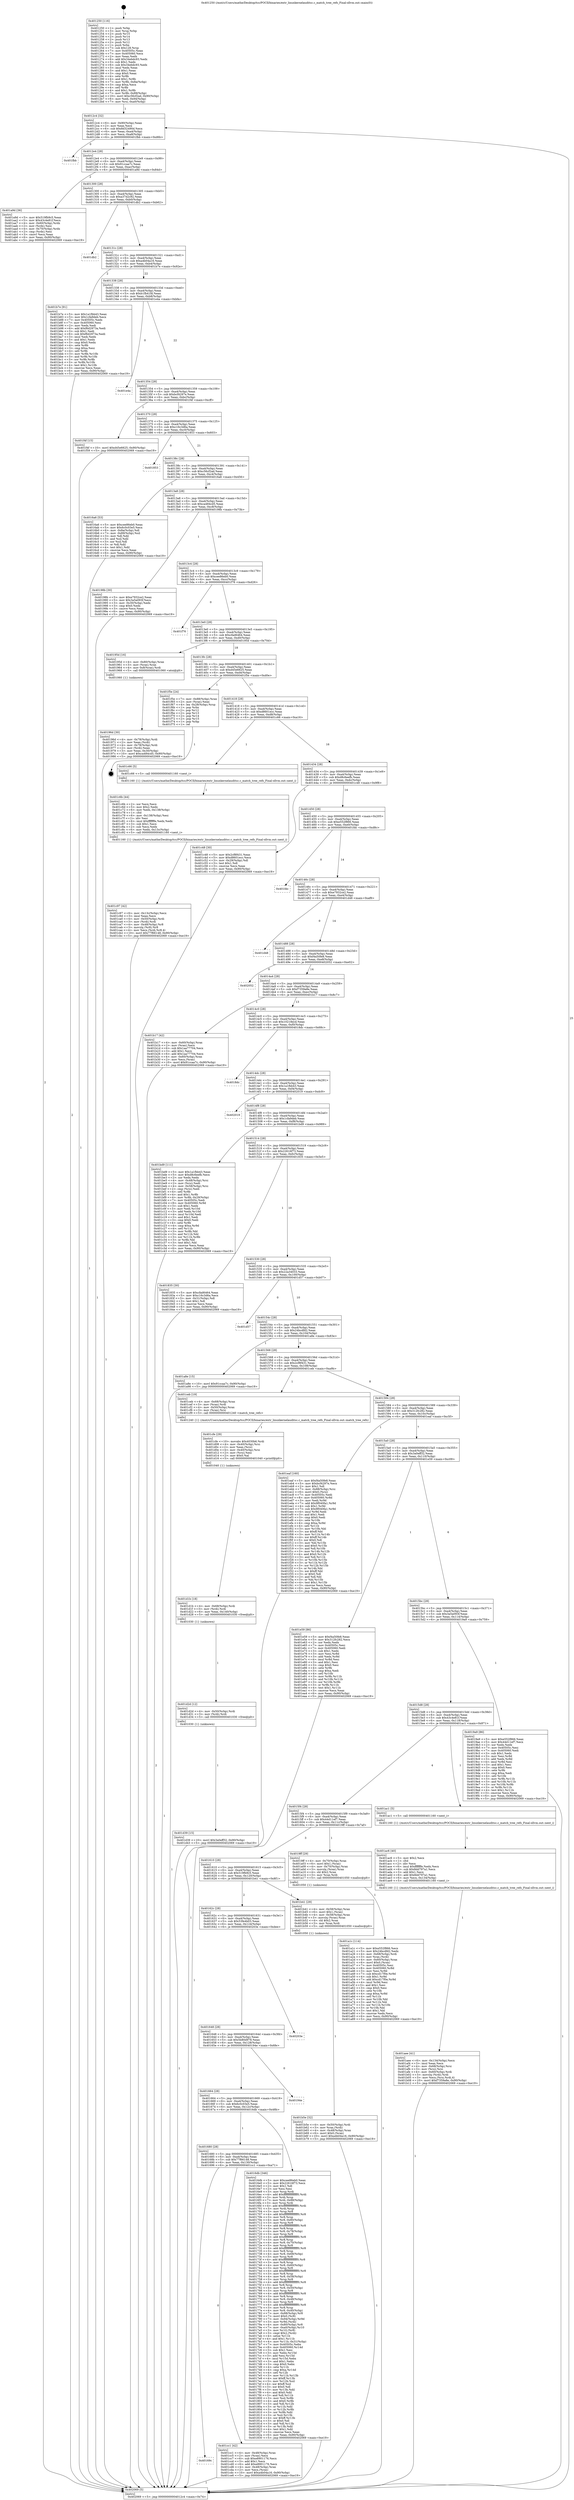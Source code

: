 digraph "0x401250" {
  label = "0x401250 (/mnt/c/Users/mathe/Desktop/tcc/POCII/binaries/extr_linuxkernelauditsc.c_match_tree_refs_Final-ollvm.out::main(0))"
  labelloc = "t"
  node[shape=record]

  Entry [label="",width=0.3,height=0.3,shape=circle,fillcolor=black,style=filled]
  "0x4012c4" [label="{
     0x4012c4 [32]\l
     | [instrs]\l
     &nbsp;&nbsp;0x4012c4 \<+6\>: mov -0x90(%rbp),%eax\l
     &nbsp;&nbsp;0x4012ca \<+2\>: mov %eax,%ecx\l
     &nbsp;&nbsp;0x4012cc \<+6\>: sub $0x8d32490d,%ecx\l
     &nbsp;&nbsp;0x4012d2 \<+6\>: mov %eax,-0xa4(%rbp)\l
     &nbsp;&nbsp;0x4012d8 \<+6\>: mov %ecx,-0xa8(%rbp)\l
     &nbsp;&nbsp;0x4012de \<+6\>: je 0000000000401fbb \<main+0xd6b\>\l
  }"]
  "0x401fbb" [label="{
     0x401fbb\l
  }", style=dashed]
  "0x4012e4" [label="{
     0x4012e4 [28]\l
     | [instrs]\l
     &nbsp;&nbsp;0x4012e4 \<+5\>: jmp 00000000004012e9 \<main+0x99\>\l
     &nbsp;&nbsp;0x4012e9 \<+6\>: mov -0xa4(%rbp),%eax\l
     &nbsp;&nbsp;0x4012ef \<+5\>: sub $0x91ccaa7c,%eax\l
     &nbsp;&nbsp;0x4012f4 \<+6\>: mov %eax,-0xac(%rbp)\l
     &nbsp;&nbsp;0x4012fa \<+6\>: je 0000000000401a9d \<main+0x84d\>\l
  }"]
  Exit [label="",width=0.3,height=0.3,shape=circle,fillcolor=black,style=filled,peripheries=2]
  "0x401a9d" [label="{
     0x401a9d [36]\l
     | [instrs]\l
     &nbsp;&nbsp;0x401a9d \<+5\>: mov $0x519fb9c5,%eax\l
     &nbsp;&nbsp;0x401aa2 \<+5\>: mov $0x43c4e81f,%ecx\l
     &nbsp;&nbsp;0x401aa7 \<+4\>: mov -0x60(%rbp),%rdx\l
     &nbsp;&nbsp;0x401aab \<+2\>: mov (%rdx),%esi\l
     &nbsp;&nbsp;0x401aad \<+4\>: mov -0x70(%rbp),%rdx\l
     &nbsp;&nbsp;0x401ab1 \<+2\>: cmp (%rdx),%esi\l
     &nbsp;&nbsp;0x401ab3 \<+3\>: cmovl %ecx,%eax\l
     &nbsp;&nbsp;0x401ab6 \<+6\>: mov %eax,-0x90(%rbp)\l
     &nbsp;&nbsp;0x401abc \<+5\>: jmp 0000000000402069 \<main+0xe19\>\l
  }"]
  "0x401300" [label="{
     0x401300 [28]\l
     | [instrs]\l
     &nbsp;&nbsp;0x401300 \<+5\>: jmp 0000000000401305 \<main+0xb5\>\l
     &nbsp;&nbsp;0x401305 \<+6\>: mov -0xa4(%rbp),%eax\l
     &nbsp;&nbsp;0x40130b \<+5\>: sub $0xa37d2c92,%eax\l
     &nbsp;&nbsp;0x401310 \<+6\>: mov %eax,-0xb0(%rbp)\l
     &nbsp;&nbsp;0x401316 \<+6\>: je 0000000000401db2 \<main+0xb62\>\l
  }"]
  "0x401d39" [label="{
     0x401d39 [15]\l
     | [instrs]\l
     &nbsp;&nbsp;0x401d39 \<+10\>: movl $0x3a0eff32,-0x90(%rbp)\l
     &nbsp;&nbsp;0x401d43 \<+5\>: jmp 0000000000402069 \<main+0xe19\>\l
  }"]
  "0x401db2" [label="{
     0x401db2\l
  }", style=dashed]
  "0x40131c" [label="{
     0x40131c [28]\l
     | [instrs]\l
     &nbsp;&nbsp;0x40131c \<+5\>: jmp 0000000000401321 \<main+0xd1\>\l
     &nbsp;&nbsp;0x401321 \<+6\>: mov -0xa4(%rbp),%eax\l
     &nbsp;&nbsp;0x401327 \<+5\>: sub $0xa4b04a16,%eax\l
     &nbsp;&nbsp;0x40132c \<+6\>: mov %eax,-0xb4(%rbp)\l
     &nbsp;&nbsp;0x401332 \<+6\>: je 0000000000401b7e \<main+0x92e\>\l
  }"]
  "0x401d2d" [label="{
     0x401d2d [12]\l
     | [instrs]\l
     &nbsp;&nbsp;0x401d2d \<+4\>: mov -0x50(%rbp),%rdi\l
     &nbsp;&nbsp;0x401d31 \<+3\>: mov (%rdi),%rdi\l
     &nbsp;&nbsp;0x401d34 \<+5\>: call 0000000000401030 \<free@plt\>\l
     | [calls]\l
     &nbsp;&nbsp;0x401030 \{1\} (unknown)\l
  }"]
  "0x401b7e" [label="{
     0x401b7e [91]\l
     | [instrs]\l
     &nbsp;&nbsp;0x401b7e \<+5\>: mov $0x1a1fbb43,%eax\l
     &nbsp;&nbsp;0x401b83 \<+5\>: mov $0x1cfa9deb,%ecx\l
     &nbsp;&nbsp;0x401b88 \<+7\>: mov 0x40505c,%edx\l
     &nbsp;&nbsp;0x401b8f \<+7\>: mov 0x405060,%esi\l
     &nbsp;&nbsp;0x401b96 \<+2\>: mov %edx,%edi\l
     &nbsp;&nbsp;0x401b98 \<+6\>: add $0xf6d2973a,%edi\l
     &nbsp;&nbsp;0x401b9e \<+3\>: sub $0x1,%edi\l
     &nbsp;&nbsp;0x401ba1 \<+6\>: sub $0xf6d2973a,%edi\l
     &nbsp;&nbsp;0x401ba7 \<+3\>: imul %edi,%edx\l
     &nbsp;&nbsp;0x401baa \<+3\>: and $0x1,%edx\l
     &nbsp;&nbsp;0x401bad \<+3\>: cmp $0x0,%edx\l
     &nbsp;&nbsp;0x401bb0 \<+4\>: sete %r8b\l
     &nbsp;&nbsp;0x401bb4 \<+3\>: cmp $0xa,%esi\l
     &nbsp;&nbsp;0x401bb7 \<+4\>: setl %r9b\l
     &nbsp;&nbsp;0x401bbb \<+3\>: mov %r8b,%r10b\l
     &nbsp;&nbsp;0x401bbe \<+3\>: and %r9b,%r10b\l
     &nbsp;&nbsp;0x401bc1 \<+3\>: xor %r9b,%r8b\l
     &nbsp;&nbsp;0x401bc4 \<+3\>: or %r8b,%r10b\l
     &nbsp;&nbsp;0x401bc7 \<+4\>: test $0x1,%r10b\l
     &nbsp;&nbsp;0x401bcb \<+3\>: cmovne %ecx,%eax\l
     &nbsp;&nbsp;0x401bce \<+6\>: mov %eax,-0x90(%rbp)\l
     &nbsp;&nbsp;0x401bd4 \<+5\>: jmp 0000000000402069 \<main+0xe19\>\l
  }"]
  "0x401338" [label="{
     0x401338 [28]\l
     | [instrs]\l
     &nbsp;&nbsp;0x401338 \<+5\>: jmp 000000000040133d \<main+0xed\>\l
     &nbsp;&nbsp;0x40133d \<+6\>: mov -0xa4(%rbp),%eax\l
     &nbsp;&nbsp;0x401343 \<+5\>: sub $0xb1fb41fd,%eax\l
     &nbsp;&nbsp;0x401348 \<+6\>: mov %eax,-0xb8(%rbp)\l
     &nbsp;&nbsp;0x40134e \<+6\>: je 0000000000401e4a \<main+0xbfa\>\l
  }"]
  "0x401d1b" [label="{
     0x401d1b [18]\l
     | [instrs]\l
     &nbsp;&nbsp;0x401d1b \<+4\>: mov -0x68(%rbp),%rdi\l
     &nbsp;&nbsp;0x401d1f \<+3\>: mov (%rdi),%rdi\l
     &nbsp;&nbsp;0x401d22 \<+6\>: mov %eax,-0x140(%rbp)\l
     &nbsp;&nbsp;0x401d28 \<+5\>: call 0000000000401030 \<free@plt\>\l
     | [calls]\l
     &nbsp;&nbsp;0x401030 \{1\} (unknown)\l
  }"]
  "0x401e4a" [label="{
     0x401e4a\l
  }", style=dashed]
  "0x401354" [label="{
     0x401354 [28]\l
     | [instrs]\l
     &nbsp;&nbsp;0x401354 \<+5\>: jmp 0000000000401359 \<main+0x109\>\l
     &nbsp;&nbsp;0x401359 \<+6\>: mov -0xa4(%rbp),%eax\l
     &nbsp;&nbsp;0x40135f \<+5\>: sub $0xbcf4297e,%eax\l
     &nbsp;&nbsp;0x401364 \<+6\>: mov %eax,-0xbc(%rbp)\l
     &nbsp;&nbsp;0x40136a \<+6\>: je 0000000000401f4f \<main+0xcff\>\l
  }"]
  "0x401cfe" [label="{
     0x401cfe [29]\l
     | [instrs]\l
     &nbsp;&nbsp;0x401cfe \<+10\>: movabs $0x4030b6,%rdi\l
     &nbsp;&nbsp;0x401d08 \<+4\>: mov -0x40(%rbp),%rsi\l
     &nbsp;&nbsp;0x401d0c \<+2\>: mov %eax,(%rsi)\l
     &nbsp;&nbsp;0x401d0e \<+4\>: mov -0x40(%rbp),%rsi\l
     &nbsp;&nbsp;0x401d12 \<+2\>: mov (%rsi),%esi\l
     &nbsp;&nbsp;0x401d14 \<+2\>: mov $0x0,%al\l
     &nbsp;&nbsp;0x401d16 \<+5\>: call 0000000000401040 \<printf@plt\>\l
     | [calls]\l
     &nbsp;&nbsp;0x401040 \{1\} (unknown)\l
  }"]
  "0x401f4f" [label="{
     0x401f4f [15]\l
     | [instrs]\l
     &nbsp;&nbsp;0x401f4f \<+10\>: movl $0xd45e6625,-0x90(%rbp)\l
     &nbsp;&nbsp;0x401f59 \<+5\>: jmp 0000000000402069 \<main+0xe19\>\l
  }"]
  "0x401370" [label="{
     0x401370 [28]\l
     | [instrs]\l
     &nbsp;&nbsp;0x401370 \<+5\>: jmp 0000000000401375 \<main+0x125\>\l
     &nbsp;&nbsp;0x401375 \<+6\>: mov -0xa4(%rbp),%eax\l
     &nbsp;&nbsp;0x40137b \<+5\>: sub $0xc16c3d6a,%eax\l
     &nbsp;&nbsp;0x401380 \<+6\>: mov %eax,-0xc0(%rbp)\l
     &nbsp;&nbsp;0x401386 \<+6\>: je 0000000000401853 \<main+0x603\>\l
  }"]
  "0x40169c" [label="{
     0x40169c\l
  }", style=dashed]
  "0x401853" [label="{
     0x401853\l
  }", style=dashed]
  "0x40138c" [label="{
     0x40138c [28]\l
     | [instrs]\l
     &nbsp;&nbsp;0x40138c \<+5\>: jmp 0000000000401391 \<main+0x141\>\l
     &nbsp;&nbsp;0x401391 \<+6\>: mov -0xa4(%rbp),%eax\l
     &nbsp;&nbsp;0x401397 \<+5\>: sub $0xc56cf2ad,%eax\l
     &nbsp;&nbsp;0x40139c \<+6\>: mov %eax,-0xc4(%rbp)\l
     &nbsp;&nbsp;0x4013a2 \<+6\>: je 00000000004016a6 \<main+0x456\>\l
  }"]
  "0x401cc1" [label="{
     0x401cc1 [42]\l
     | [instrs]\l
     &nbsp;&nbsp;0x401cc1 \<+4\>: mov -0x48(%rbp),%rax\l
     &nbsp;&nbsp;0x401cc5 \<+2\>: mov (%rax),%ecx\l
     &nbsp;&nbsp;0x401cc7 \<+6\>: sub $0xe8901176,%ecx\l
     &nbsp;&nbsp;0x401ccd \<+3\>: add $0x1,%ecx\l
     &nbsp;&nbsp;0x401cd0 \<+6\>: add $0xe8901176,%ecx\l
     &nbsp;&nbsp;0x401cd6 \<+4\>: mov -0x48(%rbp),%rax\l
     &nbsp;&nbsp;0x401cda \<+2\>: mov %ecx,(%rax)\l
     &nbsp;&nbsp;0x401cdc \<+10\>: movl $0xa4b04a16,-0x90(%rbp)\l
     &nbsp;&nbsp;0x401ce6 \<+5\>: jmp 0000000000402069 \<main+0xe19\>\l
  }"]
  "0x4016a6" [label="{
     0x4016a6 [53]\l
     | [instrs]\l
     &nbsp;&nbsp;0x4016a6 \<+5\>: mov $0xcee86eb0,%eax\l
     &nbsp;&nbsp;0x4016ab \<+5\>: mov $0x6c0c03e5,%ecx\l
     &nbsp;&nbsp;0x4016b0 \<+6\>: mov -0x8a(%rbp),%dl\l
     &nbsp;&nbsp;0x4016b6 \<+7\>: mov -0x89(%rbp),%sil\l
     &nbsp;&nbsp;0x4016bd \<+3\>: mov %dl,%dil\l
     &nbsp;&nbsp;0x4016c0 \<+3\>: and %sil,%dil\l
     &nbsp;&nbsp;0x4016c3 \<+3\>: xor %sil,%dl\l
     &nbsp;&nbsp;0x4016c6 \<+3\>: or %dl,%dil\l
     &nbsp;&nbsp;0x4016c9 \<+4\>: test $0x1,%dil\l
     &nbsp;&nbsp;0x4016cd \<+3\>: cmovne %ecx,%eax\l
     &nbsp;&nbsp;0x4016d0 \<+6\>: mov %eax,-0x90(%rbp)\l
     &nbsp;&nbsp;0x4016d6 \<+5\>: jmp 0000000000402069 \<main+0xe19\>\l
  }"]
  "0x4013a8" [label="{
     0x4013a8 [28]\l
     | [instrs]\l
     &nbsp;&nbsp;0x4013a8 \<+5\>: jmp 00000000004013ad \<main+0x15d\>\l
     &nbsp;&nbsp;0x4013ad \<+6\>: mov -0xa4(%rbp),%eax\l
     &nbsp;&nbsp;0x4013b3 \<+5\>: sub $0xca484cd5,%eax\l
     &nbsp;&nbsp;0x4013b8 \<+6\>: mov %eax,-0xc8(%rbp)\l
     &nbsp;&nbsp;0x4013be \<+6\>: je 000000000040198b \<main+0x73b\>\l
  }"]
  "0x402069" [label="{
     0x402069 [5]\l
     | [instrs]\l
     &nbsp;&nbsp;0x402069 \<+5\>: jmp 00000000004012c4 \<main+0x74\>\l
  }"]
  "0x401250" [label="{
     0x401250 [116]\l
     | [instrs]\l
     &nbsp;&nbsp;0x401250 \<+1\>: push %rbp\l
     &nbsp;&nbsp;0x401251 \<+3\>: mov %rsp,%rbp\l
     &nbsp;&nbsp;0x401254 \<+2\>: push %r15\l
     &nbsp;&nbsp;0x401256 \<+2\>: push %r14\l
     &nbsp;&nbsp;0x401258 \<+2\>: push %r13\l
     &nbsp;&nbsp;0x40125a \<+2\>: push %r12\l
     &nbsp;&nbsp;0x40125c \<+1\>: push %rbx\l
     &nbsp;&nbsp;0x40125d \<+7\>: sub $0x128,%rsp\l
     &nbsp;&nbsp;0x401264 \<+7\>: mov 0x40505c,%eax\l
     &nbsp;&nbsp;0x40126b \<+7\>: mov 0x405060,%ecx\l
     &nbsp;&nbsp;0x401272 \<+2\>: mov %eax,%edx\l
     &nbsp;&nbsp;0x401274 \<+6\>: add $0x34ebdc93,%edx\l
     &nbsp;&nbsp;0x40127a \<+3\>: sub $0x1,%edx\l
     &nbsp;&nbsp;0x40127d \<+6\>: sub $0x34ebdc93,%edx\l
     &nbsp;&nbsp;0x401283 \<+3\>: imul %edx,%eax\l
     &nbsp;&nbsp;0x401286 \<+3\>: and $0x1,%eax\l
     &nbsp;&nbsp;0x401289 \<+3\>: cmp $0x0,%eax\l
     &nbsp;&nbsp;0x40128c \<+4\>: sete %r8b\l
     &nbsp;&nbsp;0x401290 \<+4\>: and $0x1,%r8b\l
     &nbsp;&nbsp;0x401294 \<+7\>: mov %r8b,-0x8a(%rbp)\l
     &nbsp;&nbsp;0x40129b \<+3\>: cmp $0xa,%ecx\l
     &nbsp;&nbsp;0x40129e \<+4\>: setl %r8b\l
     &nbsp;&nbsp;0x4012a2 \<+4\>: and $0x1,%r8b\l
     &nbsp;&nbsp;0x4012a6 \<+7\>: mov %r8b,-0x89(%rbp)\l
     &nbsp;&nbsp;0x4012ad \<+10\>: movl $0xc56cf2ad,-0x90(%rbp)\l
     &nbsp;&nbsp;0x4012b7 \<+6\>: mov %edi,-0x94(%rbp)\l
     &nbsp;&nbsp;0x4012bd \<+7\>: mov %rsi,-0xa0(%rbp)\l
  }"]
  "0x401c97" [label="{
     0x401c97 [42]\l
     | [instrs]\l
     &nbsp;&nbsp;0x401c97 \<+6\>: mov -0x13c(%rbp),%ecx\l
     &nbsp;&nbsp;0x401c9d \<+3\>: imul %eax,%ecx\l
     &nbsp;&nbsp;0x401ca0 \<+4\>: mov -0x50(%rbp),%rdi\l
     &nbsp;&nbsp;0x401ca4 \<+3\>: mov (%rdi),%rdi\l
     &nbsp;&nbsp;0x401ca7 \<+4\>: mov -0x48(%rbp),%r8\l
     &nbsp;&nbsp;0x401cab \<+3\>: movslq (%r8),%r8\l
     &nbsp;&nbsp;0x401cae \<+4\>: mov %ecx,(%rdi,%r8,4)\l
     &nbsp;&nbsp;0x401cb2 \<+10\>: movl $0x77f66148,-0x90(%rbp)\l
     &nbsp;&nbsp;0x401cbc \<+5\>: jmp 0000000000402069 \<main+0xe19\>\l
  }"]
  "0x40198b" [label="{
     0x40198b [30]\l
     | [instrs]\l
     &nbsp;&nbsp;0x40198b \<+5\>: mov $0xe7932ce2,%eax\l
     &nbsp;&nbsp;0x401990 \<+5\>: mov $0x3a5a093f,%ecx\l
     &nbsp;&nbsp;0x401995 \<+3\>: mov -0x30(%rbp),%edx\l
     &nbsp;&nbsp;0x401998 \<+3\>: cmp $0x0,%edx\l
     &nbsp;&nbsp;0x40199b \<+3\>: cmove %ecx,%eax\l
     &nbsp;&nbsp;0x40199e \<+6\>: mov %eax,-0x90(%rbp)\l
     &nbsp;&nbsp;0x4019a4 \<+5\>: jmp 0000000000402069 \<main+0xe19\>\l
  }"]
  "0x4013c4" [label="{
     0x4013c4 [28]\l
     | [instrs]\l
     &nbsp;&nbsp;0x4013c4 \<+5\>: jmp 00000000004013c9 \<main+0x179\>\l
     &nbsp;&nbsp;0x4013c9 \<+6\>: mov -0xa4(%rbp),%eax\l
     &nbsp;&nbsp;0x4013cf \<+5\>: sub $0xcee86eb0,%eax\l
     &nbsp;&nbsp;0x4013d4 \<+6\>: mov %eax,-0xcc(%rbp)\l
     &nbsp;&nbsp;0x4013da \<+6\>: je 0000000000401f76 \<main+0xd26\>\l
  }"]
  "0x401c6b" [label="{
     0x401c6b [44]\l
     | [instrs]\l
     &nbsp;&nbsp;0x401c6b \<+2\>: xor %ecx,%ecx\l
     &nbsp;&nbsp;0x401c6d \<+5\>: mov $0x2,%edx\l
     &nbsp;&nbsp;0x401c72 \<+6\>: mov %edx,-0x138(%rbp)\l
     &nbsp;&nbsp;0x401c78 \<+1\>: cltd\l
     &nbsp;&nbsp;0x401c79 \<+6\>: mov -0x138(%rbp),%esi\l
     &nbsp;&nbsp;0x401c7f \<+2\>: idiv %esi\l
     &nbsp;&nbsp;0x401c81 \<+6\>: imul $0xfffffffe,%edx,%edx\l
     &nbsp;&nbsp;0x401c87 \<+3\>: sub $0x1,%ecx\l
     &nbsp;&nbsp;0x401c8a \<+2\>: sub %ecx,%edx\l
     &nbsp;&nbsp;0x401c8c \<+6\>: mov %edx,-0x13c(%rbp)\l
     &nbsp;&nbsp;0x401c92 \<+5\>: call 0000000000401160 \<next_i\>\l
     | [calls]\l
     &nbsp;&nbsp;0x401160 \{1\} (/mnt/c/Users/mathe/Desktop/tcc/POCII/binaries/extr_linuxkernelauditsc.c_match_tree_refs_Final-ollvm.out::next_i)\l
  }"]
  "0x401f76" [label="{
     0x401f76\l
  }", style=dashed]
  "0x4013e0" [label="{
     0x4013e0 [28]\l
     | [instrs]\l
     &nbsp;&nbsp;0x4013e0 \<+5\>: jmp 00000000004013e5 \<main+0x195\>\l
     &nbsp;&nbsp;0x4013e5 \<+6\>: mov -0xa4(%rbp),%eax\l
     &nbsp;&nbsp;0x4013eb \<+5\>: sub $0xcfad6464,%eax\l
     &nbsp;&nbsp;0x4013f0 \<+6\>: mov %eax,-0xd0(%rbp)\l
     &nbsp;&nbsp;0x4013f6 \<+6\>: je 000000000040195d \<main+0x70d\>\l
  }"]
  "0x401b5e" [label="{
     0x401b5e [32]\l
     | [instrs]\l
     &nbsp;&nbsp;0x401b5e \<+4\>: mov -0x50(%rbp),%rdi\l
     &nbsp;&nbsp;0x401b62 \<+3\>: mov %rax,(%rdi)\l
     &nbsp;&nbsp;0x401b65 \<+4\>: mov -0x48(%rbp),%rax\l
     &nbsp;&nbsp;0x401b69 \<+6\>: movl $0x0,(%rax)\l
     &nbsp;&nbsp;0x401b6f \<+10\>: movl $0xa4b04a16,-0x90(%rbp)\l
     &nbsp;&nbsp;0x401b79 \<+5\>: jmp 0000000000402069 \<main+0xe19\>\l
  }"]
  "0x40195d" [label="{
     0x40195d [16]\l
     | [instrs]\l
     &nbsp;&nbsp;0x40195d \<+4\>: mov -0x80(%rbp),%rax\l
     &nbsp;&nbsp;0x401961 \<+3\>: mov (%rax),%rax\l
     &nbsp;&nbsp;0x401964 \<+4\>: mov 0x8(%rax),%rdi\l
     &nbsp;&nbsp;0x401968 \<+5\>: call 0000000000401060 \<atoi@plt\>\l
     | [calls]\l
     &nbsp;&nbsp;0x401060 \{1\} (unknown)\l
  }"]
  "0x4013fc" [label="{
     0x4013fc [28]\l
     | [instrs]\l
     &nbsp;&nbsp;0x4013fc \<+5\>: jmp 0000000000401401 \<main+0x1b1\>\l
     &nbsp;&nbsp;0x401401 \<+6\>: mov -0xa4(%rbp),%eax\l
     &nbsp;&nbsp;0x401407 \<+5\>: sub $0xd45e6625,%eax\l
     &nbsp;&nbsp;0x40140c \<+6\>: mov %eax,-0xd4(%rbp)\l
     &nbsp;&nbsp;0x401412 \<+6\>: je 0000000000401f5e \<main+0xd0e\>\l
  }"]
  "0x401aee" [label="{
     0x401aee [41]\l
     | [instrs]\l
     &nbsp;&nbsp;0x401aee \<+6\>: mov -0x134(%rbp),%ecx\l
     &nbsp;&nbsp;0x401af4 \<+3\>: imul %eax,%ecx\l
     &nbsp;&nbsp;0x401af7 \<+4\>: mov -0x68(%rbp),%rsi\l
     &nbsp;&nbsp;0x401afb \<+3\>: mov (%rsi),%rsi\l
     &nbsp;&nbsp;0x401afe \<+4\>: mov -0x60(%rbp),%rdi\l
     &nbsp;&nbsp;0x401b02 \<+3\>: movslq (%rdi),%rdi\l
     &nbsp;&nbsp;0x401b05 \<+3\>: mov %ecx,(%rsi,%rdi,4)\l
     &nbsp;&nbsp;0x401b08 \<+10\>: movl $0xf7359a8e,-0x90(%rbp)\l
     &nbsp;&nbsp;0x401b12 \<+5\>: jmp 0000000000402069 \<main+0xe19\>\l
  }"]
  "0x401f5e" [label="{
     0x401f5e [24]\l
     | [instrs]\l
     &nbsp;&nbsp;0x401f5e \<+7\>: mov -0x88(%rbp),%rax\l
     &nbsp;&nbsp;0x401f65 \<+2\>: mov (%rax),%eax\l
     &nbsp;&nbsp;0x401f67 \<+4\>: lea -0x28(%rbp),%rsp\l
     &nbsp;&nbsp;0x401f6b \<+1\>: pop %rbx\l
     &nbsp;&nbsp;0x401f6c \<+2\>: pop %r12\l
     &nbsp;&nbsp;0x401f6e \<+2\>: pop %r13\l
     &nbsp;&nbsp;0x401f70 \<+2\>: pop %r14\l
     &nbsp;&nbsp;0x401f72 \<+2\>: pop %r15\l
     &nbsp;&nbsp;0x401f74 \<+1\>: pop %rbp\l
     &nbsp;&nbsp;0x401f75 \<+1\>: ret\l
  }"]
  "0x401418" [label="{
     0x401418 [28]\l
     | [instrs]\l
     &nbsp;&nbsp;0x401418 \<+5\>: jmp 000000000040141d \<main+0x1cd\>\l
     &nbsp;&nbsp;0x40141d \<+6\>: mov -0xa4(%rbp),%eax\l
     &nbsp;&nbsp;0x401423 \<+5\>: sub $0xd8601ecc,%eax\l
     &nbsp;&nbsp;0x401428 \<+6\>: mov %eax,-0xd8(%rbp)\l
     &nbsp;&nbsp;0x40142e \<+6\>: je 0000000000401c66 \<main+0xa16\>\l
  }"]
  "0x401ac6" [label="{
     0x401ac6 [40]\l
     | [instrs]\l
     &nbsp;&nbsp;0x401ac6 \<+5\>: mov $0x2,%ecx\l
     &nbsp;&nbsp;0x401acb \<+1\>: cltd\l
     &nbsp;&nbsp;0x401acc \<+2\>: idiv %ecx\l
     &nbsp;&nbsp;0x401ace \<+6\>: imul $0xfffffffe,%edx,%ecx\l
     &nbsp;&nbsp;0x401ad4 \<+6\>: sub $0x8dd797a1,%ecx\l
     &nbsp;&nbsp;0x401ada \<+3\>: add $0x1,%ecx\l
     &nbsp;&nbsp;0x401add \<+6\>: add $0x8dd797a1,%ecx\l
     &nbsp;&nbsp;0x401ae3 \<+6\>: mov %ecx,-0x134(%rbp)\l
     &nbsp;&nbsp;0x401ae9 \<+5\>: call 0000000000401160 \<next_i\>\l
     | [calls]\l
     &nbsp;&nbsp;0x401160 \{1\} (/mnt/c/Users/mathe/Desktop/tcc/POCII/binaries/extr_linuxkernelauditsc.c_match_tree_refs_Final-ollvm.out::next_i)\l
  }"]
  "0x401c66" [label="{
     0x401c66 [5]\l
     | [instrs]\l
     &nbsp;&nbsp;0x401c66 \<+5\>: call 0000000000401160 \<next_i\>\l
     | [calls]\l
     &nbsp;&nbsp;0x401160 \{1\} (/mnt/c/Users/mathe/Desktop/tcc/POCII/binaries/extr_linuxkernelauditsc.c_match_tree_refs_Final-ollvm.out::next_i)\l
  }"]
  "0x401434" [label="{
     0x401434 [28]\l
     | [instrs]\l
     &nbsp;&nbsp;0x401434 \<+5\>: jmp 0000000000401439 \<main+0x1e9\>\l
     &nbsp;&nbsp;0x401439 \<+6\>: mov -0xa4(%rbp),%eax\l
     &nbsp;&nbsp;0x40143f \<+5\>: sub $0xd8c6eefb,%eax\l
     &nbsp;&nbsp;0x401444 \<+6\>: mov %eax,-0xdc(%rbp)\l
     &nbsp;&nbsp;0x40144a \<+6\>: je 0000000000401c48 \<main+0x9f8\>\l
  }"]
  "0x401a1c" [label="{
     0x401a1c [114]\l
     | [instrs]\l
     &nbsp;&nbsp;0x401a1c \<+5\>: mov $0xe552f866,%ecx\l
     &nbsp;&nbsp;0x401a21 \<+5\>: mov $0x24bcdfd2,%edx\l
     &nbsp;&nbsp;0x401a26 \<+4\>: mov -0x68(%rbp),%rdi\l
     &nbsp;&nbsp;0x401a2a \<+3\>: mov %rax,(%rdi)\l
     &nbsp;&nbsp;0x401a2d \<+4\>: mov -0x60(%rbp),%rax\l
     &nbsp;&nbsp;0x401a31 \<+6\>: movl $0x0,(%rax)\l
     &nbsp;&nbsp;0x401a37 \<+7\>: mov 0x40505c,%esi\l
     &nbsp;&nbsp;0x401a3e \<+8\>: mov 0x405060,%r8d\l
     &nbsp;&nbsp;0x401a46 \<+3\>: mov %esi,%r9d\l
     &nbsp;&nbsp;0x401a49 \<+7\>: sub $0xcd17f0e,%r9d\l
     &nbsp;&nbsp;0x401a50 \<+4\>: sub $0x1,%r9d\l
     &nbsp;&nbsp;0x401a54 \<+7\>: add $0xcd17f0e,%r9d\l
     &nbsp;&nbsp;0x401a5b \<+4\>: imul %r9d,%esi\l
     &nbsp;&nbsp;0x401a5f \<+3\>: and $0x1,%esi\l
     &nbsp;&nbsp;0x401a62 \<+3\>: cmp $0x0,%esi\l
     &nbsp;&nbsp;0x401a65 \<+4\>: sete %r10b\l
     &nbsp;&nbsp;0x401a69 \<+4\>: cmp $0xa,%r8d\l
     &nbsp;&nbsp;0x401a6d \<+4\>: setl %r11b\l
     &nbsp;&nbsp;0x401a71 \<+3\>: mov %r10b,%bl\l
     &nbsp;&nbsp;0x401a74 \<+3\>: and %r11b,%bl\l
     &nbsp;&nbsp;0x401a77 \<+3\>: xor %r11b,%r10b\l
     &nbsp;&nbsp;0x401a7a \<+3\>: or %r10b,%bl\l
     &nbsp;&nbsp;0x401a7d \<+3\>: test $0x1,%bl\l
     &nbsp;&nbsp;0x401a80 \<+3\>: cmovne %edx,%ecx\l
     &nbsp;&nbsp;0x401a83 \<+6\>: mov %ecx,-0x90(%rbp)\l
     &nbsp;&nbsp;0x401a89 \<+5\>: jmp 0000000000402069 \<main+0xe19\>\l
  }"]
  "0x401c48" [label="{
     0x401c48 [30]\l
     | [instrs]\l
     &nbsp;&nbsp;0x401c48 \<+5\>: mov $0x2cf8f431,%eax\l
     &nbsp;&nbsp;0x401c4d \<+5\>: mov $0xd8601ecc,%ecx\l
     &nbsp;&nbsp;0x401c52 \<+3\>: mov -0x29(%rbp),%dl\l
     &nbsp;&nbsp;0x401c55 \<+3\>: test $0x1,%dl\l
     &nbsp;&nbsp;0x401c58 \<+3\>: cmovne %ecx,%eax\l
     &nbsp;&nbsp;0x401c5b \<+6\>: mov %eax,-0x90(%rbp)\l
     &nbsp;&nbsp;0x401c61 \<+5\>: jmp 0000000000402069 \<main+0xe19\>\l
  }"]
  "0x401450" [label="{
     0x401450 [28]\l
     | [instrs]\l
     &nbsp;&nbsp;0x401450 \<+5\>: jmp 0000000000401455 \<main+0x205\>\l
     &nbsp;&nbsp;0x401455 \<+6\>: mov -0xa4(%rbp),%eax\l
     &nbsp;&nbsp;0x40145b \<+5\>: sub $0xe552f866,%eax\l
     &nbsp;&nbsp;0x401460 \<+6\>: mov %eax,-0xe0(%rbp)\l
     &nbsp;&nbsp;0x401466 \<+6\>: je 0000000000401fdc \<main+0xd8c\>\l
  }"]
  "0x40196d" [label="{
     0x40196d [30]\l
     | [instrs]\l
     &nbsp;&nbsp;0x40196d \<+4\>: mov -0x78(%rbp),%rdi\l
     &nbsp;&nbsp;0x401971 \<+2\>: mov %eax,(%rdi)\l
     &nbsp;&nbsp;0x401973 \<+4\>: mov -0x78(%rbp),%rdi\l
     &nbsp;&nbsp;0x401977 \<+2\>: mov (%rdi),%eax\l
     &nbsp;&nbsp;0x401979 \<+3\>: mov %eax,-0x30(%rbp)\l
     &nbsp;&nbsp;0x40197c \<+10\>: movl $0xca484cd5,-0x90(%rbp)\l
     &nbsp;&nbsp;0x401986 \<+5\>: jmp 0000000000402069 \<main+0xe19\>\l
  }"]
  "0x401fdc" [label="{
     0x401fdc\l
  }", style=dashed]
  "0x40146c" [label="{
     0x40146c [28]\l
     | [instrs]\l
     &nbsp;&nbsp;0x40146c \<+5\>: jmp 0000000000401471 \<main+0x221\>\l
     &nbsp;&nbsp;0x401471 \<+6\>: mov -0xa4(%rbp),%eax\l
     &nbsp;&nbsp;0x401477 \<+5\>: sub $0xe7932ce2,%eax\l
     &nbsp;&nbsp;0x40147c \<+6\>: mov %eax,-0xe4(%rbp)\l
     &nbsp;&nbsp;0x401482 \<+6\>: je 0000000000401d48 \<main+0xaf8\>\l
  }"]
  "0x401680" [label="{
     0x401680 [28]\l
     | [instrs]\l
     &nbsp;&nbsp;0x401680 \<+5\>: jmp 0000000000401685 \<main+0x435\>\l
     &nbsp;&nbsp;0x401685 \<+6\>: mov -0xa4(%rbp),%eax\l
     &nbsp;&nbsp;0x40168b \<+5\>: sub $0x77f66148,%eax\l
     &nbsp;&nbsp;0x401690 \<+6\>: mov %eax,-0x130(%rbp)\l
     &nbsp;&nbsp;0x401696 \<+6\>: je 0000000000401cc1 \<main+0xa71\>\l
  }"]
  "0x401d48" [label="{
     0x401d48\l
  }", style=dashed]
  "0x401488" [label="{
     0x401488 [28]\l
     | [instrs]\l
     &nbsp;&nbsp;0x401488 \<+5\>: jmp 000000000040148d \<main+0x23d\>\l
     &nbsp;&nbsp;0x40148d \<+6\>: mov -0xa4(%rbp),%eax\l
     &nbsp;&nbsp;0x401493 \<+5\>: sub $0xf4a50fe8,%eax\l
     &nbsp;&nbsp;0x401498 \<+6\>: mov %eax,-0xe8(%rbp)\l
     &nbsp;&nbsp;0x40149e \<+6\>: je 0000000000402052 \<main+0xe02\>\l
  }"]
  "0x4016db" [label="{
     0x4016db [346]\l
     | [instrs]\l
     &nbsp;&nbsp;0x4016db \<+5\>: mov $0xcee86eb0,%eax\l
     &nbsp;&nbsp;0x4016e0 \<+5\>: mov $0x22616f73,%ecx\l
     &nbsp;&nbsp;0x4016e5 \<+2\>: mov $0x1,%dl\l
     &nbsp;&nbsp;0x4016e7 \<+2\>: xor %esi,%esi\l
     &nbsp;&nbsp;0x4016e9 \<+3\>: mov %rsp,%rdi\l
     &nbsp;&nbsp;0x4016ec \<+4\>: add $0xfffffffffffffff0,%rdi\l
     &nbsp;&nbsp;0x4016f0 \<+3\>: mov %rdi,%rsp\l
     &nbsp;&nbsp;0x4016f3 \<+7\>: mov %rdi,-0x88(%rbp)\l
     &nbsp;&nbsp;0x4016fa \<+3\>: mov %rsp,%rdi\l
     &nbsp;&nbsp;0x4016fd \<+4\>: add $0xfffffffffffffff0,%rdi\l
     &nbsp;&nbsp;0x401701 \<+3\>: mov %rdi,%rsp\l
     &nbsp;&nbsp;0x401704 \<+3\>: mov %rsp,%r8\l
     &nbsp;&nbsp;0x401707 \<+4\>: add $0xfffffffffffffff0,%r8\l
     &nbsp;&nbsp;0x40170b \<+3\>: mov %r8,%rsp\l
     &nbsp;&nbsp;0x40170e \<+4\>: mov %r8,-0x80(%rbp)\l
     &nbsp;&nbsp;0x401712 \<+3\>: mov %rsp,%r8\l
     &nbsp;&nbsp;0x401715 \<+4\>: add $0xfffffffffffffff0,%r8\l
     &nbsp;&nbsp;0x401719 \<+3\>: mov %r8,%rsp\l
     &nbsp;&nbsp;0x40171c \<+4\>: mov %r8,-0x78(%rbp)\l
     &nbsp;&nbsp;0x401720 \<+3\>: mov %rsp,%r8\l
     &nbsp;&nbsp;0x401723 \<+4\>: add $0xfffffffffffffff0,%r8\l
     &nbsp;&nbsp;0x401727 \<+3\>: mov %r8,%rsp\l
     &nbsp;&nbsp;0x40172a \<+4\>: mov %r8,-0x70(%rbp)\l
     &nbsp;&nbsp;0x40172e \<+3\>: mov %rsp,%r8\l
     &nbsp;&nbsp;0x401731 \<+4\>: add $0xfffffffffffffff0,%r8\l
     &nbsp;&nbsp;0x401735 \<+3\>: mov %r8,%rsp\l
     &nbsp;&nbsp;0x401738 \<+4\>: mov %r8,-0x68(%rbp)\l
     &nbsp;&nbsp;0x40173c \<+3\>: mov %rsp,%r8\l
     &nbsp;&nbsp;0x40173f \<+4\>: add $0xfffffffffffffff0,%r8\l
     &nbsp;&nbsp;0x401743 \<+3\>: mov %r8,%rsp\l
     &nbsp;&nbsp;0x401746 \<+4\>: mov %r8,-0x60(%rbp)\l
     &nbsp;&nbsp;0x40174a \<+3\>: mov %rsp,%r8\l
     &nbsp;&nbsp;0x40174d \<+4\>: add $0xfffffffffffffff0,%r8\l
     &nbsp;&nbsp;0x401751 \<+3\>: mov %r8,%rsp\l
     &nbsp;&nbsp;0x401754 \<+4\>: mov %r8,-0x58(%rbp)\l
     &nbsp;&nbsp;0x401758 \<+3\>: mov %rsp,%r8\l
     &nbsp;&nbsp;0x40175b \<+4\>: add $0xfffffffffffffff0,%r8\l
     &nbsp;&nbsp;0x40175f \<+3\>: mov %r8,%rsp\l
     &nbsp;&nbsp;0x401762 \<+4\>: mov %r8,-0x50(%rbp)\l
     &nbsp;&nbsp;0x401766 \<+3\>: mov %rsp,%r8\l
     &nbsp;&nbsp;0x401769 \<+4\>: add $0xfffffffffffffff0,%r8\l
     &nbsp;&nbsp;0x40176d \<+3\>: mov %r8,%rsp\l
     &nbsp;&nbsp;0x401770 \<+4\>: mov %r8,-0x48(%rbp)\l
     &nbsp;&nbsp;0x401774 \<+3\>: mov %rsp,%r8\l
     &nbsp;&nbsp;0x401777 \<+4\>: add $0xfffffffffffffff0,%r8\l
     &nbsp;&nbsp;0x40177b \<+3\>: mov %r8,%rsp\l
     &nbsp;&nbsp;0x40177e \<+4\>: mov %r8,-0x40(%rbp)\l
     &nbsp;&nbsp;0x401782 \<+7\>: mov -0x88(%rbp),%r8\l
     &nbsp;&nbsp;0x401789 \<+7\>: movl $0x0,(%r8)\l
     &nbsp;&nbsp;0x401790 \<+7\>: mov -0x94(%rbp),%r9d\l
     &nbsp;&nbsp;0x401797 \<+3\>: mov %r9d,(%rdi)\l
     &nbsp;&nbsp;0x40179a \<+4\>: mov -0x80(%rbp),%r8\l
     &nbsp;&nbsp;0x40179e \<+7\>: mov -0xa0(%rbp),%r10\l
     &nbsp;&nbsp;0x4017a5 \<+3\>: mov %r10,(%r8)\l
     &nbsp;&nbsp;0x4017a8 \<+3\>: cmpl $0x2,(%rdi)\l
     &nbsp;&nbsp;0x4017ab \<+4\>: setne %r11b\l
     &nbsp;&nbsp;0x4017af \<+4\>: and $0x1,%r11b\l
     &nbsp;&nbsp;0x4017b3 \<+4\>: mov %r11b,-0x31(%rbp)\l
     &nbsp;&nbsp;0x4017b7 \<+7\>: mov 0x40505c,%ebx\l
     &nbsp;&nbsp;0x4017be \<+8\>: mov 0x405060,%r14d\l
     &nbsp;&nbsp;0x4017c6 \<+3\>: sub $0x1,%esi\l
     &nbsp;&nbsp;0x4017c9 \<+3\>: mov %ebx,%r15d\l
     &nbsp;&nbsp;0x4017cc \<+3\>: add %esi,%r15d\l
     &nbsp;&nbsp;0x4017cf \<+4\>: imul %r15d,%ebx\l
     &nbsp;&nbsp;0x4017d3 \<+3\>: and $0x1,%ebx\l
     &nbsp;&nbsp;0x4017d6 \<+3\>: cmp $0x0,%ebx\l
     &nbsp;&nbsp;0x4017d9 \<+4\>: sete %r11b\l
     &nbsp;&nbsp;0x4017dd \<+4\>: cmp $0xa,%r14d\l
     &nbsp;&nbsp;0x4017e1 \<+4\>: setl %r12b\l
     &nbsp;&nbsp;0x4017e5 \<+3\>: mov %r11b,%r13b\l
     &nbsp;&nbsp;0x4017e8 \<+4\>: xor $0xff,%r13b\l
     &nbsp;&nbsp;0x4017ec \<+3\>: mov %r12b,%sil\l
     &nbsp;&nbsp;0x4017ef \<+4\>: xor $0xff,%sil\l
     &nbsp;&nbsp;0x4017f3 \<+3\>: xor $0x0,%dl\l
     &nbsp;&nbsp;0x4017f6 \<+3\>: mov %r13b,%dil\l
     &nbsp;&nbsp;0x4017f9 \<+4\>: and $0x0,%dil\l
     &nbsp;&nbsp;0x4017fd \<+3\>: and %dl,%r11b\l
     &nbsp;&nbsp;0x401800 \<+3\>: mov %sil,%r8b\l
     &nbsp;&nbsp;0x401803 \<+4\>: and $0x0,%r8b\l
     &nbsp;&nbsp;0x401807 \<+3\>: and %dl,%r12b\l
     &nbsp;&nbsp;0x40180a \<+3\>: or %r11b,%dil\l
     &nbsp;&nbsp;0x40180d \<+3\>: or %r12b,%r8b\l
     &nbsp;&nbsp;0x401810 \<+3\>: xor %r8b,%dil\l
     &nbsp;&nbsp;0x401813 \<+3\>: or %sil,%r13b\l
     &nbsp;&nbsp;0x401816 \<+4\>: xor $0xff,%r13b\l
     &nbsp;&nbsp;0x40181a \<+3\>: or $0x0,%dl\l
     &nbsp;&nbsp;0x40181d \<+3\>: and %dl,%r13b\l
     &nbsp;&nbsp;0x401820 \<+3\>: or %r13b,%dil\l
     &nbsp;&nbsp;0x401823 \<+4\>: test $0x1,%dil\l
     &nbsp;&nbsp;0x401827 \<+3\>: cmovne %ecx,%eax\l
     &nbsp;&nbsp;0x40182a \<+6\>: mov %eax,-0x90(%rbp)\l
     &nbsp;&nbsp;0x401830 \<+5\>: jmp 0000000000402069 \<main+0xe19\>\l
  }"]
  "0x402052" [label="{
     0x402052\l
  }", style=dashed]
  "0x4014a4" [label="{
     0x4014a4 [28]\l
     | [instrs]\l
     &nbsp;&nbsp;0x4014a4 \<+5\>: jmp 00000000004014a9 \<main+0x259\>\l
     &nbsp;&nbsp;0x4014a9 \<+6\>: mov -0xa4(%rbp),%eax\l
     &nbsp;&nbsp;0x4014af \<+5\>: sub $0xf7359a8e,%eax\l
     &nbsp;&nbsp;0x4014b4 \<+6\>: mov %eax,-0xec(%rbp)\l
     &nbsp;&nbsp;0x4014ba \<+6\>: je 0000000000401b17 \<main+0x8c7\>\l
  }"]
  "0x401664" [label="{
     0x401664 [28]\l
     | [instrs]\l
     &nbsp;&nbsp;0x401664 \<+5\>: jmp 0000000000401669 \<main+0x419\>\l
     &nbsp;&nbsp;0x401669 \<+6\>: mov -0xa4(%rbp),%eax\l
     &nbsp;&nbsp;0x40166f \<+5\>: sub $0x6c0c03e5,%eax\l
     &nbsp;&nbsp;0x401674 \<+6\>: mov %eax,-0x12c(%rbp)\l
     &nbsp;&nbsp;0x40167a \<+6\>: je 00000000004016db \<main+0x48b\>\l
  }"]
  "0x401b17" [label="{
     0x401b17 [42]\l
     | [instrs]\l
     &nbsp;&nbsp;0x401b17 \<+4\>: mov -0x60(%rbp),%rax\l
     &nbsp;&nbsp;0x401b1b \<+2\>: mov (%rax),%ecx\l
     &nbsp;&nbsp;0x401b1d \<+6\>: sub $0x1aa77704,%ecx\l
     &nbsp;&nbsp;0x401b23 \<+3\>: add $0x1,%ecx\l
     &nbsp;&nbsp;0x401b26 \<+6\>: add $0x1aa77704,%ecx\l
     &nbsp;&nbsp;0x401b2c \<+4\>: mov -0x60(%rbp),%rax\l
     &nbsp;&nbsp;0x401b30 \<+2\>: mov %ecx,(%rax)\l
     &nbsp;&nbsp;0x401b32 \<+10\>: movl $0x91ccaa7c,-0x90(%rbp)\l
     &nbsp;&nbsp;0x401b3c \<+5\>: jmp 0000000000402069 \<main+0xe19\>\l
  }"]
  "0x4014c0" [label="{
     0x4014c0 [28]\l
     | [instrs]\l
     &nbsp;&nbsp;0x4014c0 \<+5\>: jmp 00000000004014c5 \<main+0x275\>\l
     &nbsp;&nbsp;0x4014c5 \<+6\>: mov -0xa4(%rbp),%eax\l
     &nbsp;&nbsp;0x4014cb \<+5\>: sub $0x10218ecd,%eax\l
     &nbsp;&nbsp;0x4014d0 \<+6\>: mov %eax,-0xf0(%rbp)\l
     &nbsp;&nbsp;0x4014d6 \<+6\>: je 00000000004018dc \<main+0x68c\>\l
  }"]
  "0x40194e" [label="{
     0x40194e\l
  }", style=dashed]
  "0x4018dc" [label="{
     0x4018dc\l
  }", style=dashed]
  "0x4014dc" [label="{
     0x4014dc [28]\l
     | [instrs]\l
     &nbsp;&nbsp;0x4014dc \<+5\>: jmp 00000000004014e1 \<main+0x291\>\l
     &nbsp;&nbsp;0x4014e1 \<+6\>: mov -0xa4(%rbp),%eax\l
     &nbsp;&nbsp;0x4014e7 \<+5\>: sub $0x1a1fbb43,%eax\l
     &nbsp;&nbsp;0x4014ec \<+6\>: mov %eax,-0xf4(%rbp)\l
     &nbsp;&nbsp;0x4014f2 \<+6\>: je 0000000000402019 \<main+0xdc9\>\l
  }"]
  "0x401648" [label="{
     0x401648 [28]\l
     | [instrs]\l
     &nbsp;&nbsp;0x401648 \<+5\>: jmp 000000000040164d \<main+0x3fd\>\l
     &nbsp;&nbsp;0x40164d \<+6\>: mov -0xa4(%rbp),%eax\l
     &nbsp;&nbsp;0x401653 \<+5\>: sub $0x5b80d978,%eax\l
     &nbsp;&nbsp;0x401658 \<+6\>: mov %eax,-0x128(%rbp)\l
     &nbsp;&nbsp;0x40165e \<+6\>: je 000000000040194e \<main+0x6fe\>\l
  }"]
  "0x402019" [label="{
     0x402019\l
  }", style=dashed]
  "0x4014f8" [label="{
     0x4014f8 [28]\l
     | [instrs]\l
     &nbsp;&nbsp;0x4014f8 \<+5\>: jmp 00000000004014fd \<main+0x2ad\>\l
     &nbsp;&nbsp;0x4014fd \<+6\>: mov -0xa4(%rbp),%eax\l
     &nbsp;&nbsp;0x401503 \<+5\>: sub $0x1cfa9deb,%eax\l
     &nbsp;&nbsp;0x401508 \<+6\>: mov %eax,-0xf8(%rbp)\l
     &nbsp;&nbsp;0x40150e \<+6\>: je 0000000000401bd9 \<main+0x989\>\l
  }"]
  "0x40203e" [label="{
     0x40203e\l
  }", style=dashed]
  "0x401bd9" [label="{
     0x401bd9 [111]\l
     | [instrs]\l
     &nbsp;&nbsp;0x401bd9 \<+5\>: mov $0x1a1fbb43,%eax\l
     &nbsp;&nbsp;0x401bde \<+5\>: mov $0xd8c6eefb,%ecx\l
     &nbsp;&nbsp;0x401be3 \<+2\>: xor %edx,%edx\l
     &nbsp;&nbsp;0x401be5 \<+4\>: mov -0x48(%rbp),%rsi\l
     &nbsp;&nbsp;0x401be9 \<+2\>: mov (%rsi),%edi\l
     &nbsp;&nbsp;0x401beb \<+4\>: mov -0x58(%rbp),%rsi\l
     &nbsp;&nbsp;0x401bef \<+2\>: cmp (%rsi),%edi\l
     &nbsp;&nbsp;0x401bf1 \<+4\>: setl %r8b\l
     &nbsp;&nbsp;0x401bf5 \<+4\>: and $0x1,%r8b\l
     &nbsp;&nbsp;0x401bf9 \<+4\>: mov %r8b,-0x29(%rbp)\l
     &nbsp;&nbsp;0x401bfd \<+7\>: mov 0x40505c,%edi\l
     &nbsp;&nbsp;0x401c04 \<+8\>: mov 0x405060,%r9d\l
     &nbsp;&nbsp;0x401c0c \<+3\>: sub $0x1,%edx\l
     &nbsp;&nbsp;0x401c0f \<+3\>: mov %edi,%r10d\l
     &nbsp;&nbsp;0x401c12 \<+3\>: add %edx,%r10d\l
     &nbsp;&nbsp;0x401c15 \<+4\>: imul %r10d,%edi\l
     &nbsp;&nbsp;0x401c19 \<+3\>: and $0x1,%edi\l
     &nbsp;&nbsp;0x401c1c \<+3\>: cmp $0x0,%edi\l
     &nbsp;&nbsp;0x401c1f \<+4\>: sete %r8b\l
     &nbsp;&nbsp;0x401c23 \<+4\>: cmp $0xa,%r9d\l
     &nbsp;&nbsp;0x401c27 \<+4\>: setl %r11b\l
     &nbsp;&nbsp;0x401c2b \<+3\>: mov %r8b,%bl\l
     &nbsp;&nbsp;0x401c2e \<+3\>: and %r11b,%bl\l
     &nbsp;&nbsp;0x401c31 \<+3\>: xor %r11b,%r8b\l
     &nbsp;&nbsp;0x401c34 \<+3\>: or %r8b,%bl\l
     &nbsp;&nbsp;0x401c37 \<+3\>: test $0x1,%bl\l
     &nbsp;&nbsp;0x401c3a \<+3\>: cmovne %ecx,%eax\l
     &nbsp;&nbsp;0x401c3d \<+6\>: mov %eax,-0x90(%rbp)\l
     &nbsp;&nbsp;0x401c43 \<+5\>: jmp 0000000000402069 \<main+0xe19\>\l
  }"]
  "0x401514" [label="{
     0x401514 [28]\l
     | [instrs]\l
     &nbsp;&nbsp;0x401514 \<+5\>: jmp 0000000000401519 \<main+0x2c9\>\l
     &nbsp;&nbsp;0x401519 \<+6\>: mov -0xa4(%rbp),%eax\l
     &nbsp;&nbsp;0x40151f \<+5\>: sub $0x22616f73,%eax\l
     &nbsp;&nbsp;0x401524 \<+6\>: mov %eax,-0xfc(%rbp)\l
     &nbsp;&nbsp;0x40152a \<+6\>: je 0000000000401835 \<main+0x5e5\>\l
  }"]
  "0x40162c" [label="{
     0x40162c [28]\l
     | [instrs]\l
     &nbsp;&nbsp;0x40162c \<+5\>: jmp 0000000000401631 \<main+0x3e1\>\l
     &nbsp;&nbsp;0x401631 \<+6\>: mov -0xa4(%rbp),%eax\l
     &nbsp;&nbsp;0x401637 \<+5\>: sub $0x53fe4b03,%eax\l
     &nbsp;&nbsp;0x40163c \<+6\>: mov %eax,-0x124(%rbp)\l
     &nbsp;&nbsp;0x401642 \<+6\>: je 000000000040203e \<main+0xdee\>\l
  }"]
  "0x401835" [label="{
     0x401835 [30]\l
     | [instrs]\l
     &nbsp;&nbsp;0x401835 \<+5\>: mov $0xcfad6464,%eax\l
     &nbsp;&nbsp;0x40183a \<+5\>: mov $0xc16c3d6a,%ecx\l
     &nbsp;&nbsp;0x40183f \<+3\>: mov -0x31(%rbp),%dl\l
     &nbsp;&nbsp;0x401842 \<+3\>: test $0x1,%dl\l
     &nbsp;&nbsp;0x401845 \<+3\>: cmovne %ecx,%eax\l
     &nbsp;&nbsp;0x401848 \<+6\>: mov %eax,-0x90(%rbp)\l
     &nbsp;&nbsp;0x40184e \<+5\>: jmp 0000000000402069 \<main+0xe19\>\l
  }"]
  "0x401530" [label="{
     0x401530 [28]\l
     | [instrs]\l
     &nbsp;&nbsp;0x401530 \<+5\>: jmp 0000000000401535 \<main+0x2e5\>\l
     &nbsp;&nbsp;0x401535 \<+6\>: mov -0xa4(%rbp),%eax\l
     &nbsp;&nbsp;0x40153b \<+5\>: sub $0x22a34033,%eax\l
     &nbsp;&nbsp;0x401540 \<+6\>: mov %eax,-0x100(%rbp)\l
     &nbsp;&nbsp;0x401546 \<+6\>: je 0000000000401d57 \<main+0xb07\>\l
  }"]
  "0x401b41" [label="{
     0x401b41 [29]\l
     | [instrs]\l
     &nbsp;&nbsp;0x401b41 \<+4\>: mov -0x58(%rbp),%rax\l
     &nbsp;&nbsp;0x401b45 \<+6\>: movl $0x1,(%rax)\l
     &nbsp;&nbsp;0x401b4b \<+4\>: mov -0x58(%rbp),%rax\l
     &nbsp;&nbsp;0x401b4f \<+3\>: movslq (%rax),%rax\l
     &nbsp;&nbsp;0x401b52 \<+4\>: shl $0x2,%rax\l
     &nbsp;&nbsp;0x401b56 \<+3\>: mov %rax,%rdi\l
     &nbsp;&nbsp;0x401b59 \<+5\>: call 0000000000401050 \<malloc@plt\>\l
     | [calls]\l
     &nbsp;&nbsp;0x401050 \{1\} (unknown)\l
  }"]
  "0x401d57" [label="{
     0x401d57\l
  }", style=dashed]
  "0x40154c" [label="{
     0x40154c [28]\l
     | [instrs]\l
     &nbsp;&nbsp;0x40154c \<+5\>: jmp 0000000000401551 \<main+0x301\>\l
     &nbsp;&nbsp;0x401551 \<+6\>: mov -0xa4(%rbp),%eax\l
     &nbsp;&nbsp;0x401557 \<+5\>: sub $0x24bcdfd2,%eax\l
     &nbsp;&nbsp;0x40155c \<+6\>: mov %eax,-0x104(%rbp)\l
     &nbsp;&nbsp;0x401562 \<+6\>: je 0000000000401a8e \<main+0x83e\>\l
  }"]
  "0x401610" [label="{
     0x401610 [28]\l
     | [instrs]\l
     &nbsp;&nbsp;0x401610 \<+5\>: jmp 0000000000401615 \<main+0x3c5\>\l
     &nbsp;&nbsp;0x401615 \<+6\>: mov -0xa4(%rbp),%eax\l
     &nbsp;&nbsp;0x40161b \<+5\>: sub $0x519fb9c5,%eax\l
     &nbsp;&nbsp;0x401620 \<+6\>: mov %eax,-0x120(%rbp)\l
     &nbsp;&nbsp;0x401626 \<+6\>: je 0000000000401b41 \<main+0x8f1\>\l
  }"]
  "0x401a8e" [label="{
     0x401a8e [15]\l
     | [instrs]\l
     &nbsp;&nbsp;0x401a8e \<+10\>: movl $0x91ccaa7c,-0x90(%rbp)\l
     &nbsp;&nbsp;0x401a98 \<+5\>: jmp 0000000000402069 \<main+0xe19\>\l
  }"]
  "0x401568" [label="{
     0x401568 [28]\l
     | [instrs]\l
     &nbsp;&nbsp;0x401568 \<+5\>: jmp 000000000040156d \<main+0x31d\>\l
     &nbsp;&nbsp;0x40156d \<+6\>: mov -0xa4(%rbp),%eax\l
     &nbsp;&nbsp;0x401573 \<+5\>: sub $0x2cf8f431,%eax\l
     &nbsp;&nbsp;0x401578 \<+6\>: mov %eax,-0x108(%rbp)\l
     &nbsp;&nbsp;0x40157e \<+6\>: je 0000000000401ceb \<main+0xa9b\>\l
  }"]
  "0x4019ff" [label="{
     0x4019ff [29]\l
     | [instrs]\l
     &nbsp;&nbsp;0x4019ff \<+4\>: mov -0x70(%rbp),%rax\l
     &nbsp;&nbsp;0x401a03 \<+6\>: movl $0x1,(%rax)\l
     &nbsp;&nbsp;0x401a09 \<+4\>: mov -0x70(%rbp),%rax\l
     &nbsp;&nbsp;0x401a0d \<+3\>: movslq (%rax),%rax\l
     &nbsp;&nbsp;0x401a10 \<+4\>: shl $0x2,%rax\l
     &nbsp;&nbsp;0x401a14 \<+3\>: mov %rax,%rdi\l
     &nbsp;&nbsp;0x401a17 \<+5\>: call 0000000000401050 \<malloc@plt\>\l
     | [calls]\l
     &nbsp;&nbsp;0x401050 \{1\} (unknown)\l
  }"]
  "0x401ceb" [label="{
     0x401ceb [19]\l
     | [instrs]\l
     &nbsp;&nbsp;0x401ceb \<+4\>: mov -0x68(%rbp),%rax\l
     &nbsp;&nbsp;0x401cef \<+3\>: mov (%rax),%rdi\l
     &nbsp;&nbsp;0x401cf2 \<+4\>: mov -0x50(%rbp),%rax\l
     &nbsp;&nbsp;0x401cf6 \<+3\>: mov (%rax),%rsi\l
     &nbsp;&nbsp;0x401cf9 \<+5\>: call 0000000000401240 \<match_tree_refs\>\l
     | [calls]\l
     &nbsp;&nbsp;0x401240 \{1\} (/mnt/c/Users/mathe/Desktop/tcc/POCII/binaries/extr_linuxkernelauditsc.c_match_tree_refs_Final-ollvm.out::match_tree_refs)\l
  }"]
  "0x401584" [label="{
     0x401584 [28]\l
     | [instrs]\l
     &nbsp;&nbsp;0x401584 \<+5\>: jmp 0000000000401589 \<main+0x339\>\l
     &nbsp;&nbsp;0x401589 \<+6\>: mov -0xa4(%rbp),%eax\l
     &nbsp;&nbsp;0x40158f \<+5\>: sub $0x312fc282,%eax\l
     &nbsp;&nbsp;0x401594 \<+6\>: mov %eax,-0x10c(%rbp)\l
     &nbsp;&nbsp;0x40159a \<+6\>: je 0000000000401eaf \<main+0xc5f\>\l
  }"]
  "0x4015f4" [label="{
     0x4015f4 [28]\l
     | [instrs]\l
     &nbsp;&nbsp;0x4015f4 \<+5\>: jmp 00000000004015f9 \<main+0x3a9\>\l
     &nbsp;&nbsp;0x4015f9 \<+6\>: mov -0xa4(%rbp),%eax\l
     &nbsp;&nbsp;0x4015ff \<+5\>: sub $0x44d11ef7,%eax\l
     &nbsp;&nbsp;0x401604 \<+6\>: mov %eax,-0x11c(%rbp)\l
     &nbsp;&nbsp;0x40160a \<+6\>: je 00000000004019ff \<main+0x7af\>\l
  }"]
  "0x401eaf" [label="{
     0x401eaf [160]\l
     | [instrs]\l
     &nbsp;&nbsp;0x401eaf \<+5\>: mov $0xf4a50fe8,%eax\l
     &nbsp;&nbsp;0x401eb4 \<+5\>: mov $0xbcf4297e,%ecx\l
     &nbsp;&nbsp;0x401eb9 \<+2\>: mov $0x1,%dl\l
     &nbsp;&nbsp;0x401ebb \<+7\>: mov -0x88(%rbp),%rsi\l
     &nbsp;&nbsp;0x401ec2 \<+6\>: movl $0x0,(%rsi)\l
     &nbsp;&nbsp;0x401ec8 \<+7\>: mov 0x40505c,%edi\l
     &nbsp;&nbsp;0x401ecf \<+8\>: mov 0x405060,%r8d\l
     &nbsp;&nbsp;0x401ed7 \<+3\>: mov %edi,%r9d\l
     &nbsp;&nbsp;0x401eda \<+7\>: add $0x9f040fa1,%r9d\l
     &nbsp;&nbsp;0x401ee1 \<+4\>: sub $0x1,%r9d\l
     &nbsp;&nbsp;0x401ee5 \<+7\>: sub $0x9f040fa1,%r9d\l
     &nbsp;&nbsp;0x401eec \<+4\>: imul %r9d,%edi\l
     &nbsp;&nbsp;0x401ef0 \<+3\>: and $0x1,%edi\l
     &nbsp;&nbsp;0x401ef3 \<+3\>: cmp $0x0,%edi\l
     &nbsp;&nbsp;0x401ef6 \<+4\>: sete %r10b\l
     &nbsp;&nbsp;0x401efa \<+4\>: cmp $0xa,%r8d\l
     &nbsp;&nbsp;0x401efe \<+4\>: setl %r11b\l
     &nbsp;&nbsp;0x401f02 \<+3\>: mov %r10b,%bl\l
     &nbsp;&nbsp;0x401f05 \<+3\>: xor $0xff,%bl\l
     &nbsp;&nbsp;0x401f08 \<+3\>: mov %r11b,%r14b\l
     &nbsp;&nbsp;0x401f0b \<+4\>: xor $0xff,%r14b\l
     &nbsp;&nbsp;0x401f0f \<+3\>: xor $0x0,%dl\l
     &nbsp;&nbsp;0x401f12 \<+3\>: mov %bl,%r15b\l
     &nbsp;&nbsp;0x401f15 \<+4\>: and $0x0,%r15b\l
     &nbsp;&nbsp;0x401f19 \<+3\>: and %dl,%r10b\l
     &nbsp;&nbsp;0x401f1c \<+3\>: mov %r14b,%r12b\l
     &nbsp;&nbsp;0x401f1f \<+4\>: and $0x0,%r12b\l
     &nbsp;&nbsp;0x401f23 \<+3\>: and %dl,%r11b\l
     &nbsp;&nbsp;0x401f26 \<+3\>: or %r10b,%r15b\l
     &nbsp;&nbsp;0x401f29 \<+3\>: or %r11b,%r12b\l
     &nbsp;&nbsp;0x401f2c \<+3\>: xor %r12b,%r15b\l
     &nbsp;&nbsp;0x401f2f \<+3\>: or %r14b,%bl\l
     &nbsp;&nbsp;0x401f32 \<+3\>: xor $0xff,%bl\l
     &nbsp;&nbsp;0x401f35 \<+3\>: or $0x0,%dl\l
     &nbsp;&nbsp;0x401f38 \<+2\>: and %dl,%bl\l
     &nbsp;&nbsp;0x401f3a \<+3\>: or %bl,%r15b\l
     &nbsp;&nbsp;0x401f3d \<+4\>: test $0x1,%r15b\l
     &nbsp;&nbsp;0x401f41 \<+3\>: cmovne %ecx,%eax\l
     &nbsp;&nbsp;0x401f44 \<+6\>: mov %eax,-0x90(%rbp)\l
     &nbsp;&nbsp;0x401f4a \<+5\>: jmp 0000000000402069 \<main+0xe19\>\l
  }"]
  "0x4015a0" [label="{
     0x4015a0 [28]\l
     | [instrs]\l
     &nbsp;&nbsp;0x4015a0 \<+5\>: jmp 00000000004015a5 \<main+0x355\>\l
     &nbsp;&nbsp;0x4015a5 \<+6\>: mov -0xa4(%rbp),%eax\l
     &nbsp;&nbsp;0x4015ab \<+5\>: sub $0x3a0eff32,%eax\l
     &nbsp;&nbsp;0x4015b0 \<+6\>: mov %eax,-0x110(%rbp)\l
     &nbsp;&nbsp;0x4015b6 \<+6\>: je 0000000000401e59 \<main+0xc09\>\l
  }"]
  "0x401ac1" [label="{
     0x401ac1 [5]\l
     | [instrs]\l
     &nbsp;&nbsp;0x401ac1 \<+5\>: call 0000000000401160 \<next_i\>\l
     | [calls]\l
     &nbsp;&nbsp;0x401160 \{1\} (/mnt/c/Users/mathe/Desktop/tcc/POCII/binaries/extr_linuxkernelauditsc.c_match_tree_refs_Final-ollvm.out::next_i)\l
  }"]
  "0x401e59" [label="{
     0x401e59 [86]\l
     | [instrs]\l
     &nbsp;&nbsp;0x401e59 \<+5\>: mov $0xf4a50fe8,%eax\l
     &nbsp;&nbsp;0x401e5e \<+5\>: mov $0x312fc282,%ecx\l
     &nbsp;&nbsp;0x401e63 \<+2\>: xor %edx,%edx\l
     &nbsp;&nbsp;0x401e65 \<+7\>: mov 0x40505c,%esi\l
     &nbsp;&nbsp;0x401e6c \<+7\>: mov 0x405060,%edi\l
     &nbsp;&nbsp;0x401e73 \<+3\>: sub $0x1,%edx\l
     &nbsp;&nbsp;0x401e76 \<+3\>: mov %esi,%r8d\l
     &nbsp;&nbsp;0x401e79 \<+3\>: add %edx,%r8d\l
     &nbsp;&nbsp;0x401e7c \<+4\>: imul %r8d,%esi\l
     &nbsp;&nbsp;0x401e80 \<+3\>: and $0x1,%esi\l
     &nbsp;&nbsp;0x401e83 \<+3\>: cmp $0x0,%esi\l
     &nbsp;&nbsp;0x401e86 \<+4\>: sete %r9b\l
     &nbsp;&nbsp;0x401e8a \<+3\>: cmp $0xa,%edi\l
     &nbsp;&nbsp;0x401e8d \<+4\>: setl %r10b\l
     &nbsp;&nbsp;0x401e91 \<+3\>: mov %r9b,%r11b\l
     &nbsp;&nbsp;0x401e94 \<+3\>: and %r10b,%r11b\l
     &nbsp;&nbsp;0x401e97 \<+3\>: xor %r10b,%r9b\l
     &nbsp;&nbsp;0x401e9a \<+3\>: or %r9b,%r11b\l
     &nbsp;&nbsp;0x401e9d \<+4\>: test $0x1,%r11b\l
     &nbsp;&nbsp;0x401ea1 \<+3\>: cmovne %ecx,%eax\l
     &nbsp;&nbsp;0x401ea4 \<+6\>: mov %eax,-0x90(%rbp)\l
     &nbsp;&nbsp;0x401eaa \<+5\>: jmp 0000000000402069 \<main+0xe19\>\l
  }"]
  "0x4015bc" [label="{
     0x4015bc [28]\l
     | [instrs]\l
     &nbsp;&nbsp;0x4015bc \<+5\>: jmp 00000000004015c1 \<main+0x371\>\l
     &nbsp;&nbsp;0x4015c1 \<+6\>: mov -0xa4(%rbp),%eax\l
     &nbsp;&nbsp;0x4015c7 \<+5\>: sub $0x3a5a093f,%eax\l
     &nbsp;&nbsp;0x4015cc \<+6\>: mov %eax,-0x114(%rbp)\l
     &nbsp;&nbsp;0x4015d2 \<+6\>: je 00000000004019a9 \<main+0x759\>\l
  }"]
  "0x4015d8" [label="{
     0x4015d8 [28]\l
     | [instrs]\l
     &nbsp;&nbsp;0x4015d8 \<+5\>: jmp 00000000004015dd \<main+0x38d\>\l
     &nbsp;&nbsp;0x4015dd \<+6\>: mov -0xa4(%rbp),%eax\l
     &nbsp;&nbsp;0x4015e3 \<+5\>: sub $0x43c4e81f,%eax\l
     &nbsp;&nbsp;0x4015e8 \<+6\>: mov %eax,-0x118(%rbp)\l
     &nbsp;&nbsp;0x4015ee \<+6\>: je 0000000000401ac1 \<main+0x871\>\l
  }"]
  "0x4019a9" [label="{
     0x4019a9 [86]\l
     | [instrs]\l
     &nbsp;&nbsp;0x4019a9 \<+5\>: mov $0xe552f866,%eax\l
     &nbsp;&nbsp;0x4019ae \<+5\>: mov $0x44d11ef7,%ecx\l
     &nbsp;&nbsp;0x4019b3 \<+2\>: xor %edx,%edx\l
     &nbsp;&nbsp;0x4019b5 \<+7\>: mov 0x40505c,%esi\l
     &nbsp;&nbsp;0x4019bc \<+7\>: mov 0x405060,%edi\l
     &nbsp;&nbsp;0x4019c3 \<+3\>: sub $0x1,%edx\l
     &nbsp;&nbsp;0x4019c6 \<+3\>: mov %esi,%r8d\l
     &nbsp;&nbsp;0x4019c9 \<+3\>: add %edx,%r8d\l
     &nbsp;&nbsp;0x4019cc \<+4\>: imul %r8d,%esi\l
     &nbsp;&nbsp;0x4019d0 \<+3\>: and $0x1,%esi\l
     &nbsp;&nbsp;0x4019d3 \<+3\>: cmp $0x0,%esi\l
     &nbsp;&nbsp;0x4019d6 \<+4\>: sete %r9b\l
     &nbsp;&nbsp;0x4019da \<+3\>: cmp $0xa,%edi\l
     &nbsp;&nbsp;0x4019dd \<+4\>: setl %r10b\l
     &nbsp;&nbsp;0x4019e1 \<+3\>: mov %r9b,%r11b\l
     &nbsp;&nbsp;0x4019e4 \<+3\>: and %r10b,%r11b\l
     &nbsp;&nbsp;0x4019e7 \<+3\>: xor %r10b,%r9b\l
     &nbsp;&nbsp;0x4019ea \<+3\>: or %r9b,%r11b\l
     &nbsp;&nbsp;0x4019ed \<+4\>: test $0x1,%r11b\l
     &nbsp;&nbsp;0x4019f1 \<+3\>: cmovne %ecx,%eax\l
     &nbsp;&nbsp;0x4019f4 \<+6\>: mov %eax,-0x90(%rbp)\l
     &nbsp;&nbsp;0x4019fa \<+5\>: jmp 0000000000402069 \<main+0xe19\>\l
  }"]
  Entry -> "0x401250" [label=" 1"]
  "0x4012c4" -> "0x401fbb" [label=" 0"]
  "0x4012c4" -> "0x4012e4" [label=" 26"]
  "0x401f5e" -> Exit [label=" 1"]
  "0x4012e4" -> "0x401a9d" [label=" 2"]
  "0x4012e4" -> "0x401300" [label=" 24"]
  "0x401f4f" -> "0x402069" [label=" 1"]
  "0x401300" -> "0x401db2" [label=" 0"]
  "0x401300" -> "0x40131c" [label=" 24"]
  "0x401eaf" -> "0x402069" [label=" 1"]
  "0x40131c" -> "0x401b7e" [label=" 2"]
  "0x40131c" -> "0x401338" [label=" 22"]
  "0x401e59" -> "0x402069" [label=" 1"]
  "0x401338" -> "0x401e4a" [label=" 0"]
  "0x401338" -> "0x401354" [label=" 22"]
  "0x401d39" -> "0x402069" [label=" 1"]
  "0x401354" -> "0x401f4f" [label=" 1"]
  "0x401354" -> "0x401370" [label=" 21"]
  "0x401d2d" -> "0x401d39" [label=" 1"]
  "0x401370" -> "0x401853" [label=" 0"]
  "0x401370" -> "0x40138c" [label=" 21"]
  "0x401d1b" -> "0x401d2d" [label=" 1"]
  "0x40138c" -> "0x4016a6" [label=" 1"]
  "0x40138c" -> "0x4013a8" [label=" 20"]
  "0x4016a6" -> "0x402069" [label=" 1"]
  "0x401250" -> "0x4012c4" [label=" 1"]
  "0x402069" -> "0x4012c4" [label=" 25"]
  "0x401cfe" -> "0x401d1b" [label=" 1"]
  "0x4013a8" -> "0x40198b" [label=" 1"]
  "0x4013a8" -> "0x4013c4" [label=" 19"]
  "0x401cc1" -> "0x402069" [label=" 1"]
  "0x4013c4" -> "0x401f76" [label=" 0"]
  "0x4013c4" -> "0x4013e0" [label=" 19"]
  "0x401680" -> "0x40169c" [label=" 0"]
  "0x4013e0" -> "0x40195d" [label=" 1"]
  "0x4013e0" -> "0x4013fc" [label=" 18"]
  "0x401680" -> "0x401cc1" [label=" 1"]
  "0x4013fc" -> "0x401f5e" [label=" 1"]
  "0x4013fc" -> "0x401418" [label=" 17"]
  "0x401ceb" -> "0x401cfe" [label=" 1"]
  "0x401418" -> "0x401c66" [label=" 1"]
  "0x401418" -> "0x401434" [label=" 16"]
  "0x401c97" -> "0x402069" [label=" 1"]
  "0x401434" -> "0x401c48" [label=" 2"]
  "0x401434" -> "0x401450" [label=" 14"]
  "0x401c6b" -> "0x401c97" [label=" 1"]
  "0x401450" -> "0x401fdc" [label=" 0"]
  "0x401450" -> "0x40146c" [label=" 14"]
  "0x401c66" -> "0x401c6b" [label=" 1"]
  "0x40146c" -> "0x401d48" [label=" 0"]
  "0x40146c" -> "0x401488" [label=" 14"]
  "0x401bd9" -> "0x402069" [label=" 2"]
  "0x401488" -> "0x402052" [label=" 0"]
  "0x401488" -> "0x4014a4" [label=" 14"]
  "0x401b7e" -> "0x402069" [label=" 2"]
  "0x4014a4" -> "0x401b17" [label=" 1"]
  "0x4014a4" -> "0x4014c0" [label=" 13"]
  "0x401b41" -> "0x401b5e" [label=" 1"]
  "0x4014c0" -> "0x4018dc" [label=" 0"]
  "0x4014c0" -> "0x4014dc" [label=" 13"]
  "0x401b17" -> "0x402069" [label=" 1"]
  "0x4014dc" -> "0x402019" [label=" 0"]
  "0x4014dc" -> "0x4014f8" [label=" 13"]
  "0x401ac6" -> "0x401aee" [label=" 1"]
  "0x4014f8" -> "0x401bd9" [label=" 2"]
  "0x4014f8" -> "0x401514" [label=" 11"]
  "0x401ac1" -> "0x401ac6" [label=" 1"]
  "0x401514" -> "0x401835" [label=" 1"]
  "0x401514" -> "0x401530" [label=" 10"]
  "0x401a8e" -> "0x402069" [label=" 1"]
  "0x401530" -> "0x401d57" [label=" 0"]
  "0x401530" -> "0x40154c" [label=" 10"]
  "0x401a1c" -> "0x402069" [label=" 1"]
  "0x40154c" -> "0x401a8e" [label=" 1"]
  "0x40154c" -> "0x401568" [label=" 9"]
  "0x4019a9" -> "0x402069" [label=" 1"]
  "0x401568" -> "0x401ceb" [label=" 1"]
  "0x401568" -> "0x401584" [label=" 8"]
  "0x40198b" -> "0x402069" [label=" 1"]
  "0x401584" -> "0x401eaf" [label=" 1"]
  "0x401584" -> "0x4015a0" [label=" 7"]
  "0x40195d" -> "0x40196d" [label=" 1"]
  "0x4015a0" -> "0x401e59" [label=" 1"]
  "0x4015a0" -> "0x4015bc" [label=" 6"]
  "0x401835" -> "0x402069" [label=" 1"]
  "0x4015bc" -> "0x4019a9" [label=" 1"]
  "0x4015bc" -> "0x4015d8" [label=" 5"]
  "0x4016db" -> "0x402069" [label=" 1"]
  "0x4015d8" -> "0x401ac1" [label=" 1"]
  "0x4015d8" -> "0x4015f4" [label=" 4"]
  "0x40196d" -> "0x402069" [label=" 1"]
  "0x4015f4" -> "0x4019ff" [label=" 1"]
  "0x4015f4" -> "0x401610" [label=" 3"]
  "0x4019ff" -> "0x401a1c" [label=" 1"]
  "0x401610" -> "0x401b41" [label=" 1"]
  "0x401610" -> "0x40162c" [label=" 2"]
  "0x401a9d" -> "0x402069" [label=" 2"]
  "0x40162c" -> "0x40203e" [label=" 0"]
  "0x40162c" -> "0x401648" [label=" 2"]
  "0x401aee" -> "0x402069" [label=" 1"]
  "0x401648" -> "0x40194e" [label=" 0"]
  "0x401648" -> "0x401664" [label=" 2"]
  "0x401b5e" -> "0x402069" [label=" 1"]
  "0x401664" -> "0x4016db" [label=" 1"]
  "0x401664" -> "0x401680" [label=" 1"]
  "0x401c48" -> "0x402069" [label=" 2"]
}
